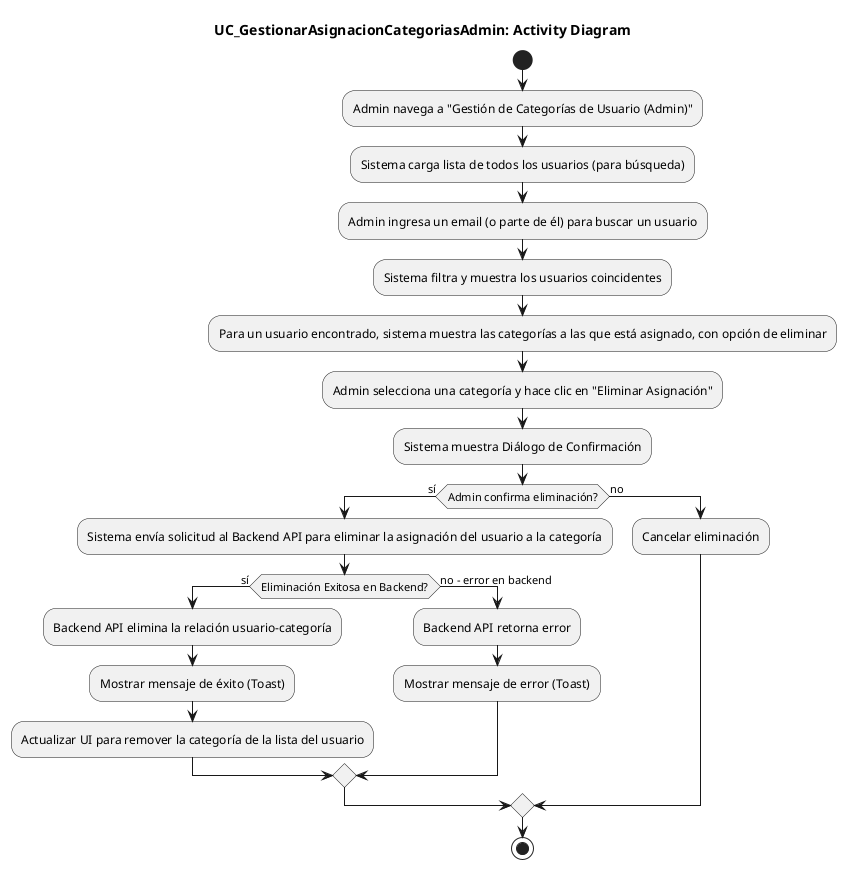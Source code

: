 @startuml
title UC_GestionarAsignacionCategoriasAdmin: Activity Diagram

start
:Admin navega a "Gestión de Categorías de Usuario (Admin)";
:Sistema carga lista de todos los usuarios (para búsqueda);
:Admin ingresa un email (o parte de él) para buscar un usuario;
:Sistema filtra y muestra los usuarios coincidentes;
:Para un usuario encontrado, sistema muestra las categorías a las que está asignado, con opción de eliminar;
:Admin selecciona una categoría y hace clic en "Eliminar Asignación";
:Sistema muestra Diálogo de Confirmación;
if (Admin confirma eliminación?) then (sí)
  :Sistema envía solicitud al Backend API para eliminar la asignación del usuario a la categoría;
  if (Eliminación Exitosa en Backend?) then (sí)
    :Backend API elimina la relación usuario-categoría;
    :Mostrar mensaje de éxito (Toast);
    :Actualizar UI para remover la categoría de la lista del usuario;
  else (no - error en backend)
    :Backend API retorna error;
    :Mostrar mensaje de error (Toast);
  endif
else (no)
  :Cancelar eliminación;
endif
stop
@enduml